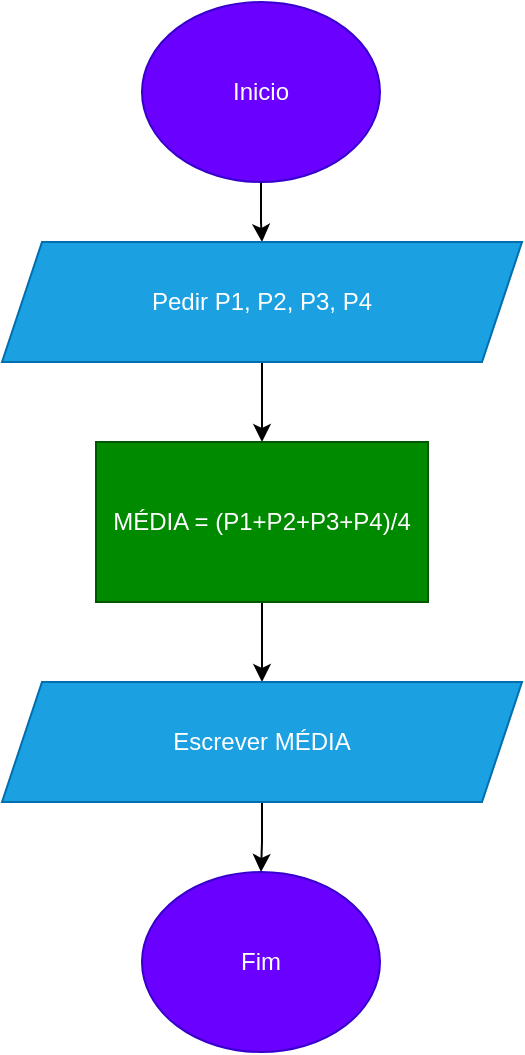 <mxfile version="28.2.4">
  <diagram name="Página-1" id="4iUnGPk8eX9eYoRPvFoH">
    <mxGraphModel dx="1426" dy="777" grid="1" gridSize="10" guides="1" tooltips="1" connect="1" arrows="1" fold="1" page="1" pageScale="1" pageWidth="827" pageHeight="1169" math="0" shadow="0">
      <root>
        <mxCell id="0" />
        <mxCell id="1" parent="0" />
        <mxCell id="iD5cl9piEalMS1e9P42m-3" value="" style="edgeStyle=orthogonalEdgeStyle;rounded=0;orthogonalLoop=1;jettySize=auto;html=1;" parent="1" source="iD5cl9piEalMS1e9P42m-1" target="iD5cl9piEalMS1e9P42m-2" edge="1">
          <mxGeometry relative="1" as="geometry" />
        </mxCell>
        <mxCell id="iD5cl9piEalMS1e9P42m-1" value="Inicio" style="ellipse;whiteSpace=wrap;html=1;fillColor=#6a00ff;strokeColor=#3700CC;fontColor=#ffffff;" parent="1" vertex="1">
          <mxGeometry x="354" y="60" width="119" height="90" as="geometry" />
        </mxCell>
        <mxCell id="dbXYkPXYevpdWX7WdQCM-2" value="" style="edgeStyle=orthogonalEdgeStyle;rounded=0;orthogonalLoop=1;jettySize=auto;html=1;" edge="1" parent="1" source="iD5cl9piEalMS1e9P42m-2" target="dbXYkPXYevpdWX7WdQCM-1">
          <mxGeometry relative="1" as="geometry" />
        </mxCell>
        <mxCell id="iD5cl9piEalMS1e9P42m-2" value="Pedir P1, P2, P3, P4" style="shape=parallelogram;perimeter=parallelogramPerimeter;whiteSpace=wrap;html=1;fixedSize=1;fillColor=#1ba1e2;fontColor=#ffffff;strokeColor=#006EAF;" parent="1" vertex="1">
          <mxGeometry x="284" y="180" width="260" height="60" as="geometry" />
        </mxCell>
        <mxCell id="dbXYkPXYevpdWX7WdQCM-4" value="" style="edgeStyle=orthogonalEdgeStyle;rounded=0;orthogonalLoop=1;jettySize=auto;html=1;" edge="1" parent="1" source="dbXYkPXYevpdWX7WdQCM-1" target="dbXYkPXYevpdWX7WdQCM-3">
          <mxGeometry relative="1" as="geometry" />
        </mxCell>
        <mxCell id="dbXYkPXYevpdWX7WdQCM-1" value="MÉDIA = (P1+P2+P3+P4)/4" style="whiteSpace=wrap;html=1;fillColor=#008a00;fontColor=#ffffff;strokeColor=#005700;" vertex="1" parent="1">
          <mxGeometry x="331" y="280" width="166" height="80" as="geometry" />
        </mxCell>
        <mxCell id="dbXYkPXYevpdWX7WdQCM-6" value="" style="edgeStyle=orthogonalEdgeStyle;rounded=0;orthogonalLoop=1;jettySize=auto;html=1;" edge="1" parent="1" source="dbXYkPXYevpdWX7WdQCM-3" target="dbXYkPXYevpdWX7WdQCM-5">
          <mxGeometry relative="1" as="geometry" />
        </mxCell>
        <mxCell id="dbXYkPXYevpdWX7WdQCM-3" value="Escrever MÉDIA" style="shape=parallelogram;perimeter=parallelogramPerimeter;whiteSpace=wrap;html=1;fixedSize=1;fillColor=#1ba1e2;fontColor=#ffffff;strokeColor=#006EAF;" vertex="1" parent="1">
          <mxGeometry x="284" y="400" width="260" height="60" as="geometry" />
        </mxCell>
        <mxCell id="dbXYkPXYevpdWX7WdQCM-5" value="Fim" style="ellipse;whiteSpace=wrap;html=1;fillColor=#6a00ff;fontColor=#ffffff;strokeColor=#3700CC;" vertex="1" parent="1">
          <mxGeometry x="354" y="495" width="119" height="90" as="geometry" />
        </mxCell>
      </root>
    </mxGraphModel>
  </diagram>
</mxfile>
